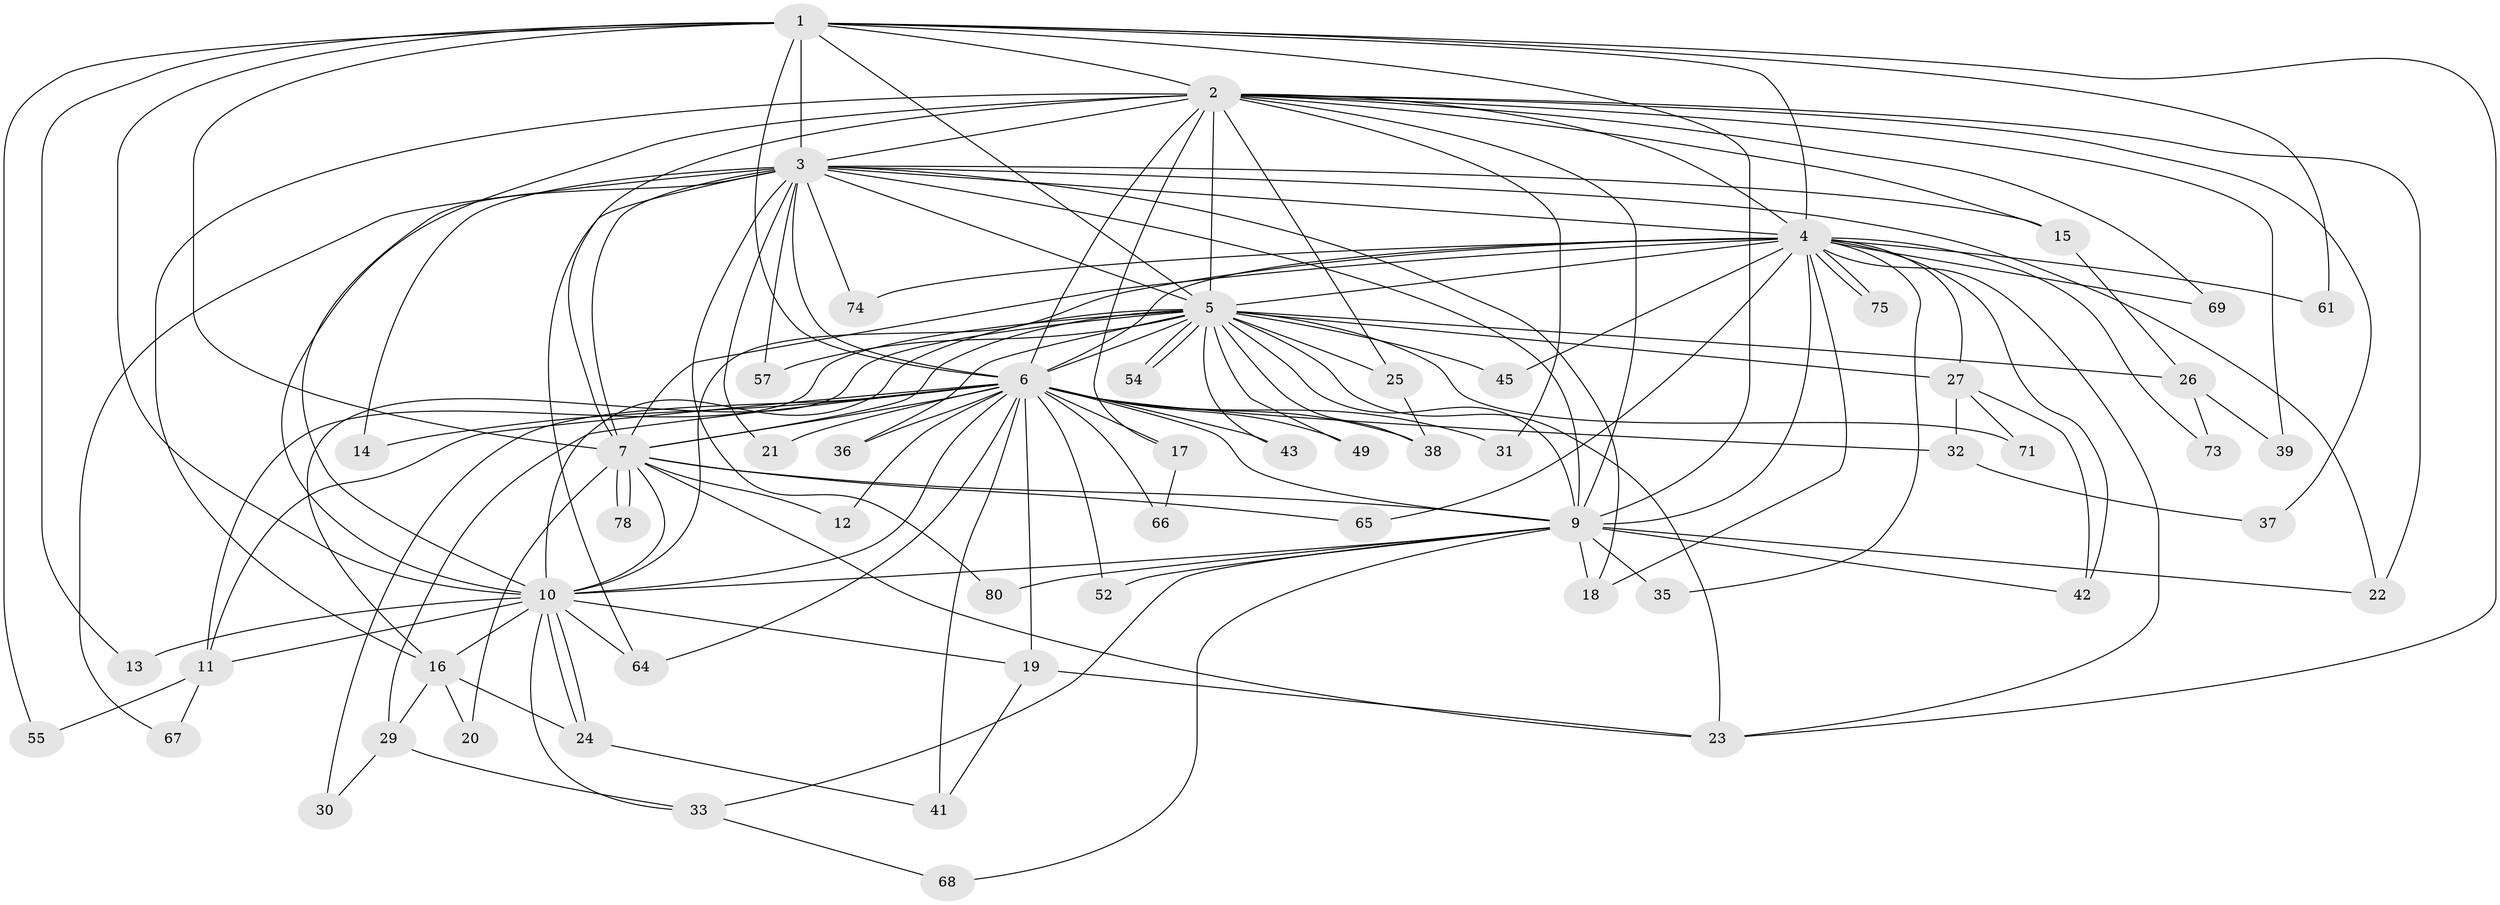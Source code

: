 // Generated by graph-tools (version 1.1) at 2025/23/03/03/25 07:23:41]
// undirected, 58 vertices, 147 edges
graph export_dot {
graph [start="1"]
  node [color=gray90,style=filled];
  1 [super="+79"];
  2 [super="+48"];
  3 [super="+77"];
  4 [super="+56"];
  5 [super="+40"];
  6 [super="+8"];
  7 [super="+34"];
  9 [super="+28"];
  10 [super="+51"];
  11 [super="+44"];
  12 [super="+53"];
  13;
  14 [super="+76"];
  15;
  16;
  17;
  18 [super="+50"];
  19;
  20;
  21;
  22 [super="+47"];
  23 [super="+62"];
  24 [super="+58"];
  25 [super="+63"];
  26;
  27 [super="+60"];
  29 [super="+46"];
  30;
  31 [super="+59"];
  32;
  33;
  35;
  36;
  37;
  38;
  39;
  41 [super="+72"];
  42;
  43;
  45;
  49;
  52;
  54;
  55;
  57;
  61;
  64 [super="+70"];
  65;
  66;
  67;
  68;
  69;
  71;
  73;
  74;
  75;
  78;
  80;
  1 -- 2;
  1 -- 3;
  1 -- 4;
  1 -- 5;
  1 -- 6 [weight=2];
  1 -- 7;
  1 -- 9;
  1 -- 10;
  1 -- 13;
  1 -- 55;
  1 -- 61;
  1 -- 23;
  2 -- 3 [weight=2];
  2 -- 4;
  2 -- 5;
  2 -- 6 [weight=2];
  2 -- 7;
  2 -- 9;
  2 -- 10;
  2 -- 15;
  2 -- 17;
  2 -- 25;
  2 -- 31;
  2 -- 37;
  2 -- 39;
  2 -- 69;
  2 -- 16;
  2 -- 22;
  3 -- 4;
  3 -- 5;
  3 -- 6 [weight=2];
  3 -- 7;
  3 -- 9;
  3 -- 10 [weight=2];
  3 -- 14;
  3 -- 15;
  3 -- 18;
  3 -- 21;
  3 -- 22;
  3 -- 57;
  3 -- 64;
  3 -- 67;
  3 -- 74;
  3 -- 80;
  4 -- 5 [weight=2];
  4 -- 6 [weight=2];
  4 -- 7;
  4 -- 9 [weight=2];
  4 -- 10;
  4 -- 18;
  4 -- 27;
  4 -- 35;
  4 -- 42;
  4 -- 45;
  4 -- 61;
  4 -- 65;
  4 -- 69;
  4 -- 73;
  4 -- 74;
  4 -- 75;
  4 -- 75;
  4 -- 23;
  5 -- 6 [weight=3];
  5 -- 7;
  5 -- 9;
  5 -- 10;
  5 -- 16;
  5 -- 23;
  5 -- 25;
  5 -- 26;
  5 -- 27;
  5 -- 36;
  5 -- 38;
  5 -- 43;
  5 -- 45;
  5 -- 49;
  5 -- 54;
  5 -- 54;
  5 -- 57;
  5 -- 71;
  5 -- 11;
  6 -- 7 [weight=2];
  6 -- 9 [weight=2];
  6 -- 10 [weight=2];
  6 -- 21;
  6 -- 38;
  6 -- 41;
  6 -- 49;
  6 -- 52;
  6 -- 66;
  6 -- 11;
  6 -- 12;
  6 -- 14 [weight=2];
  6 -- 17;
  6 -- 19;
  6 -- 29;
  6 -- 30;
  6 -- 31 [weight=2];
  6 -- 32;
  6 -- 36;
  6 -- 43;
  6 -- 64;
  7 -- 9;
  7 -- 10;
  7 -- 20;
  7 -- 78;
  7 -- 78;
  7 -- 65;
  7 -- 23;
  7 -- 12;
  9 -- 10;
  9 -- 22;
  9 -- 33;
  9 -- 35;
  9 -- 42;
  9 -- 52;
  9 -- 68;
  9 -- 80;
  9 -- 18;
  10 -- 11;
  10 -- 13;
  10 -- 16;
  10 -- 19;
  10 -- 24;
  10 -- 24;
  10 -- 33;
  10 -- 64;
  11 -- 67;
  11 -- 55;
  15 -- 26;
  16 -- 20;
  16 -- 29;
  16 -- 24;
  17 -- 66;
  19 -- 23;
  19 -- 41;
  24 -- 41;
  25 -- 38;
  26 -- 39;
  26 -- 73;
  27 -- 32;
  27 -- 71;
  27 -- 42;
  29 -- 30;
  29 -- 33;
  32 -- 37;
  33 -- 68;
}
